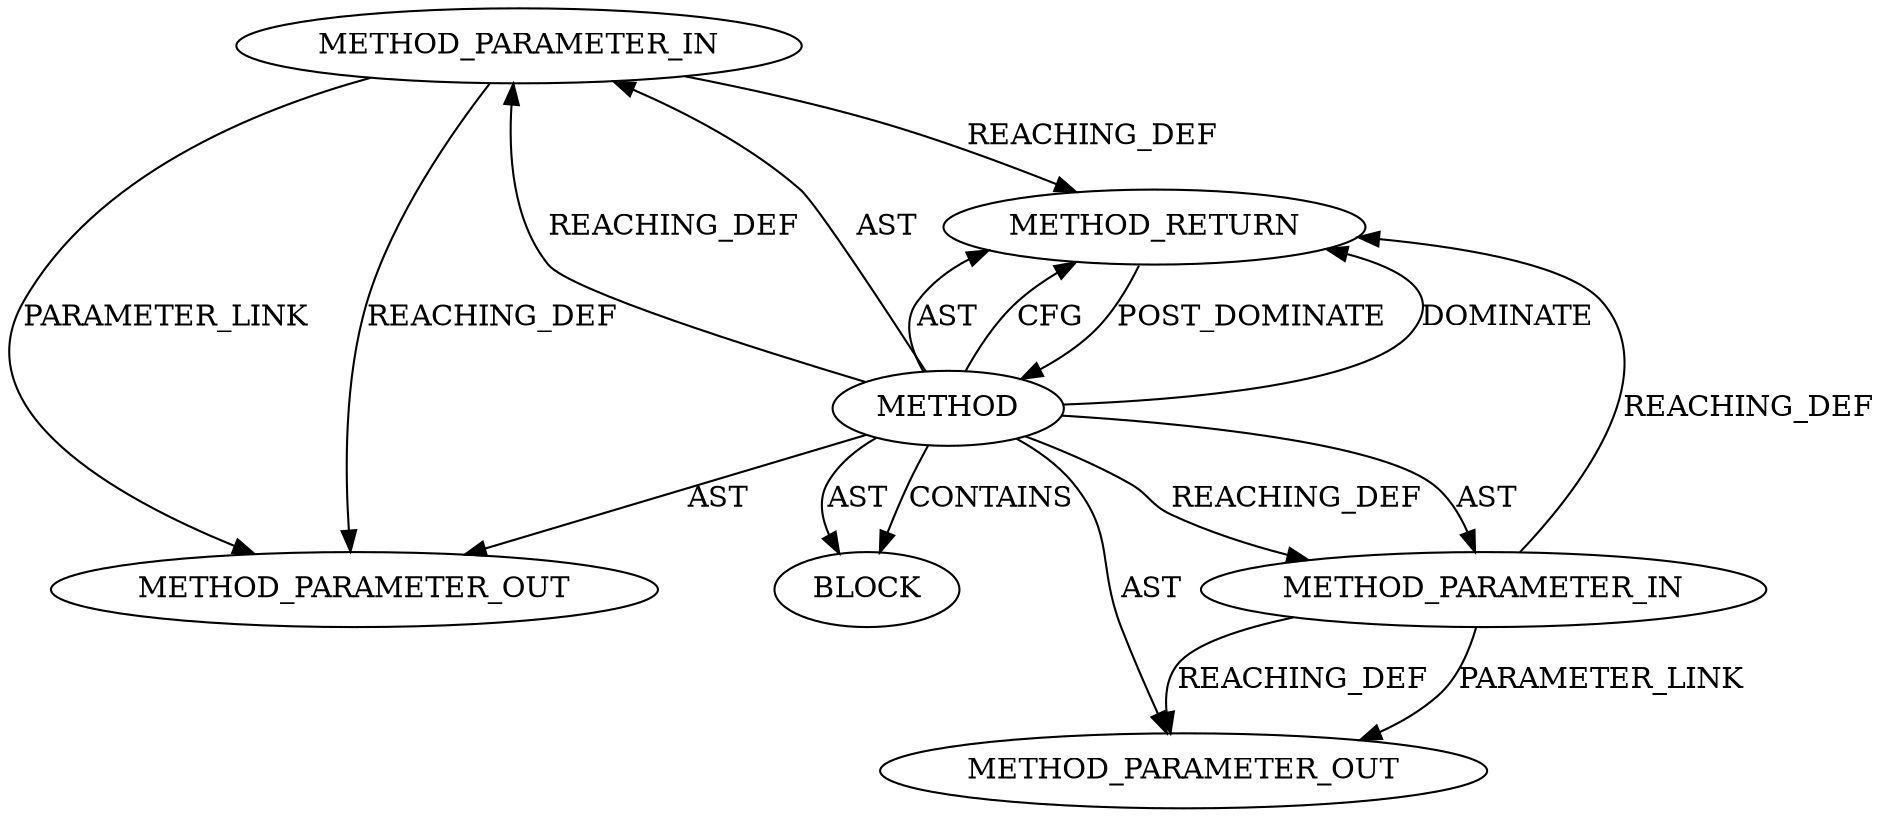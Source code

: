 digraph {
  19545 [label=METHOD_PARAMETER_IN ORDER=2 CODE="p2" IS_VARIADIC=false TYPE_FULL_NAME="ANY" EVALUATION_STRATEGY="BY_VALUE" INDEX=2 NAME="p2"]
  19547 [label=METHOD_RETURN ORDER=2 CODE="RET" TYPE_FULL_NAME="ANY" EVALUATION_STRATEGY="BY_VALUE"]
  21830 [label=METHOD_PARAMETER_OUT ORDER=2 CODE="p2" IS_VARIADIC=false TYPE_FULL_NAME="ANY" EVALUATION_STRATEGY="BY_VALUE" INDEX=2 NAME="p2"]
  19543 [label=METHOD AST_PARENT_TYPE="NAMESPACE_BLOCK" AST_PARENT_FULL_NAME="<global>" ORDER=0 CODE="<empty>" FULL_NAME="test_and_set_bit" IS_EXTERNAL=true FILENAME="<empty>" SIGNATURE="" NAME="test_and_set_bit"]
  19544 [label=METHOD_PARAMETER_IN ORDER=1 CODE="p1" IS_VARIADIC=false TYPE_FULL_NAME="ANY" EVALUATION_STRATEGY="BY_VALUE" INDEX=1 NAME="p1"]
  21829 [label=METHOD_PARAMETER_OUT ORDER=1 CODE="p1" IS_VARIADIC=false TYPE_FULL_NAME="ANY" EVALUATION_STRATEGY="BY_VALUE" INDEX=1 NAME="p1"]
  19546 [label=BLOCK ORDER=1 ARGUMENT_INDEX=1 CODE="<empty>" TYPE_FULL_NAME="ANY"]
  19544 -> 21829 [label=PARAMETER_LINK ]
  19543 -> 19547 [label=DOMINATE ]
  19545 -> 21830 [label=PARAMETER_LINK ]
  19545 -> 19547 [label=REACHING_DEF VARIABLE="p2"]
  19543 -> 19544 [label=AST ]
  19543 -> 21830 [label=AST ]
  19547 -> 19543 [label=POST_DOMINATE ]
  19545 -> 21830 [label=REACHING_DEF VARIABLE="p2"]
  19543 -> 19547 [label=AST ]
  19543 -> 21829 [label=AST ]
  19543 -> 19545 [label=REACHING_DEF VARIABLE=""]
  19544 -> 21829 [label=REACHING_DEF VARIABLE="p1"]
  19543 -> 19546 [label=CONTAINS ]
  19543 -> 19547 [label=CFG ]
  19543 -> 19545 [label=AST ]
  19543 -> 19544 [label=REACHING_DEF VARIABLE=""]
  19543 -> 19546 [label=AST ]
  19544 -> 19547 [label=REACHING_DEF VARIABLE="p1"]
}
